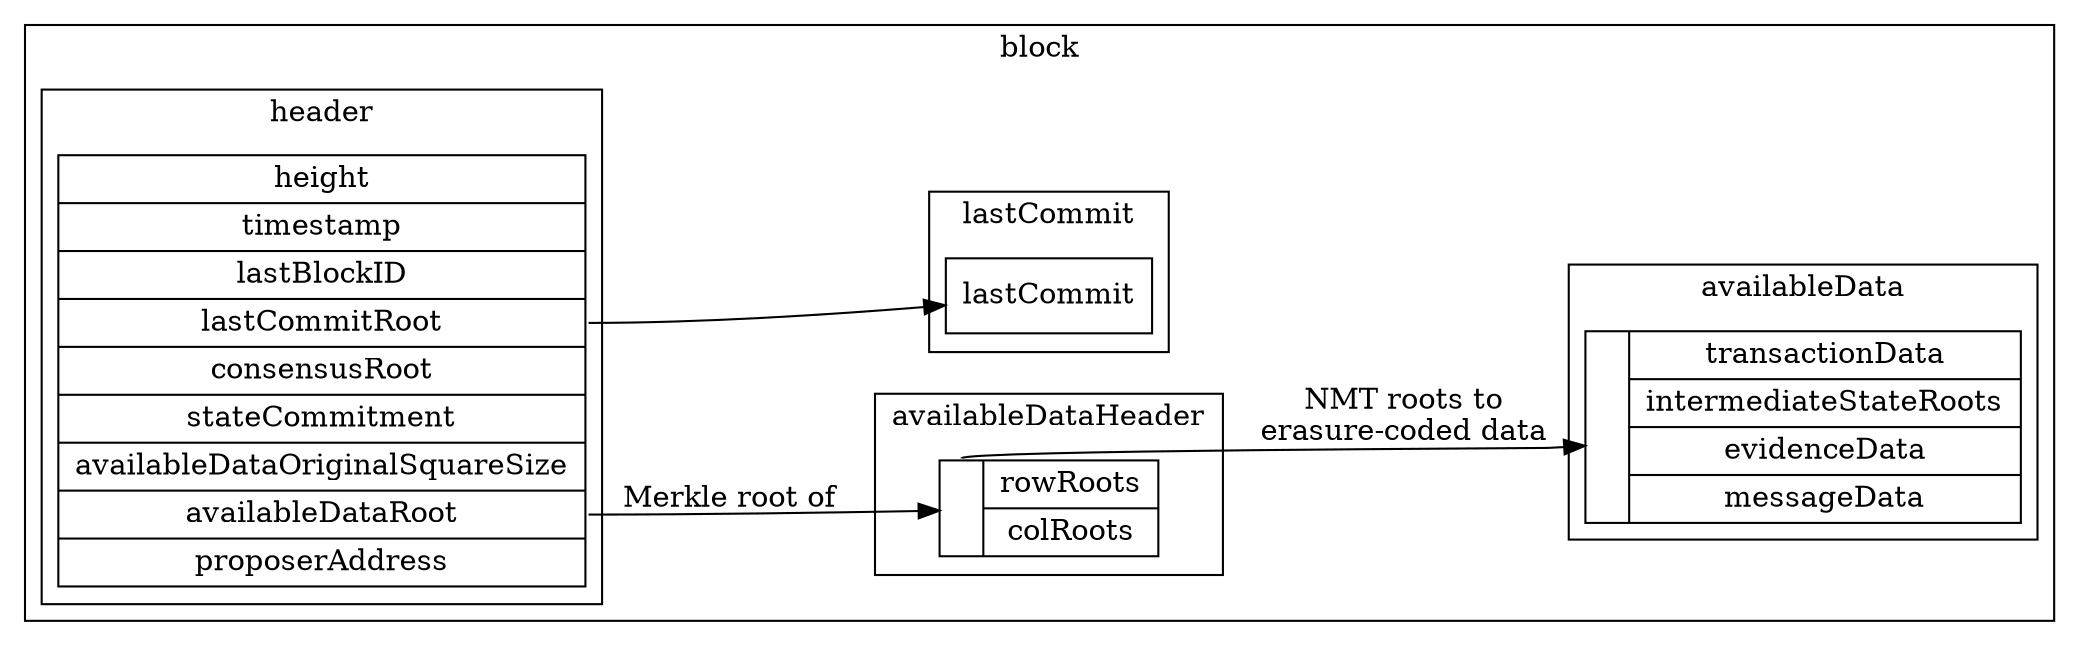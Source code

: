 digraph G {
    rankdir = "LR";
    node [shape = record];

    subgraph cluster_block {
        label = "block";

        subgraph cluster_availableheader {
            label = "availableDataHeader";
            struct4 [label = "{<f0> | { rowRoots | colRoots } }"];
        }

        subgraph cluster_body {
            label = "availableData";
            struct3 [label = "{ | { transactionData | intermediateStateRoots | evidenceData | messageData } }"];
        }

        subgraph cluster_lastcommit {
            label = "lastCommit";
            struct2 [label = "{lastCommit}"];
        }

        subgraph cluster_header {
            label = "header";
            struct1 [label = "height | timestamp | lastBlockID | <f3> lastCommitRoot | consensusRoot | stateCommitment | availableDataOriginalSquareSize | <f7> availableDataRoot | proposerAddress"];
        }
    }

    struct1:f3 -> struct2;
    struct1:f7 -> struct4 [label = "Merkle root of"];
    struct4:f0 -> struct3 [label = "NMT roots to\nerasure-coded data"];

    edge [style = invis];
    struct1 -> struct3;
    struct1 -> struct4;
}